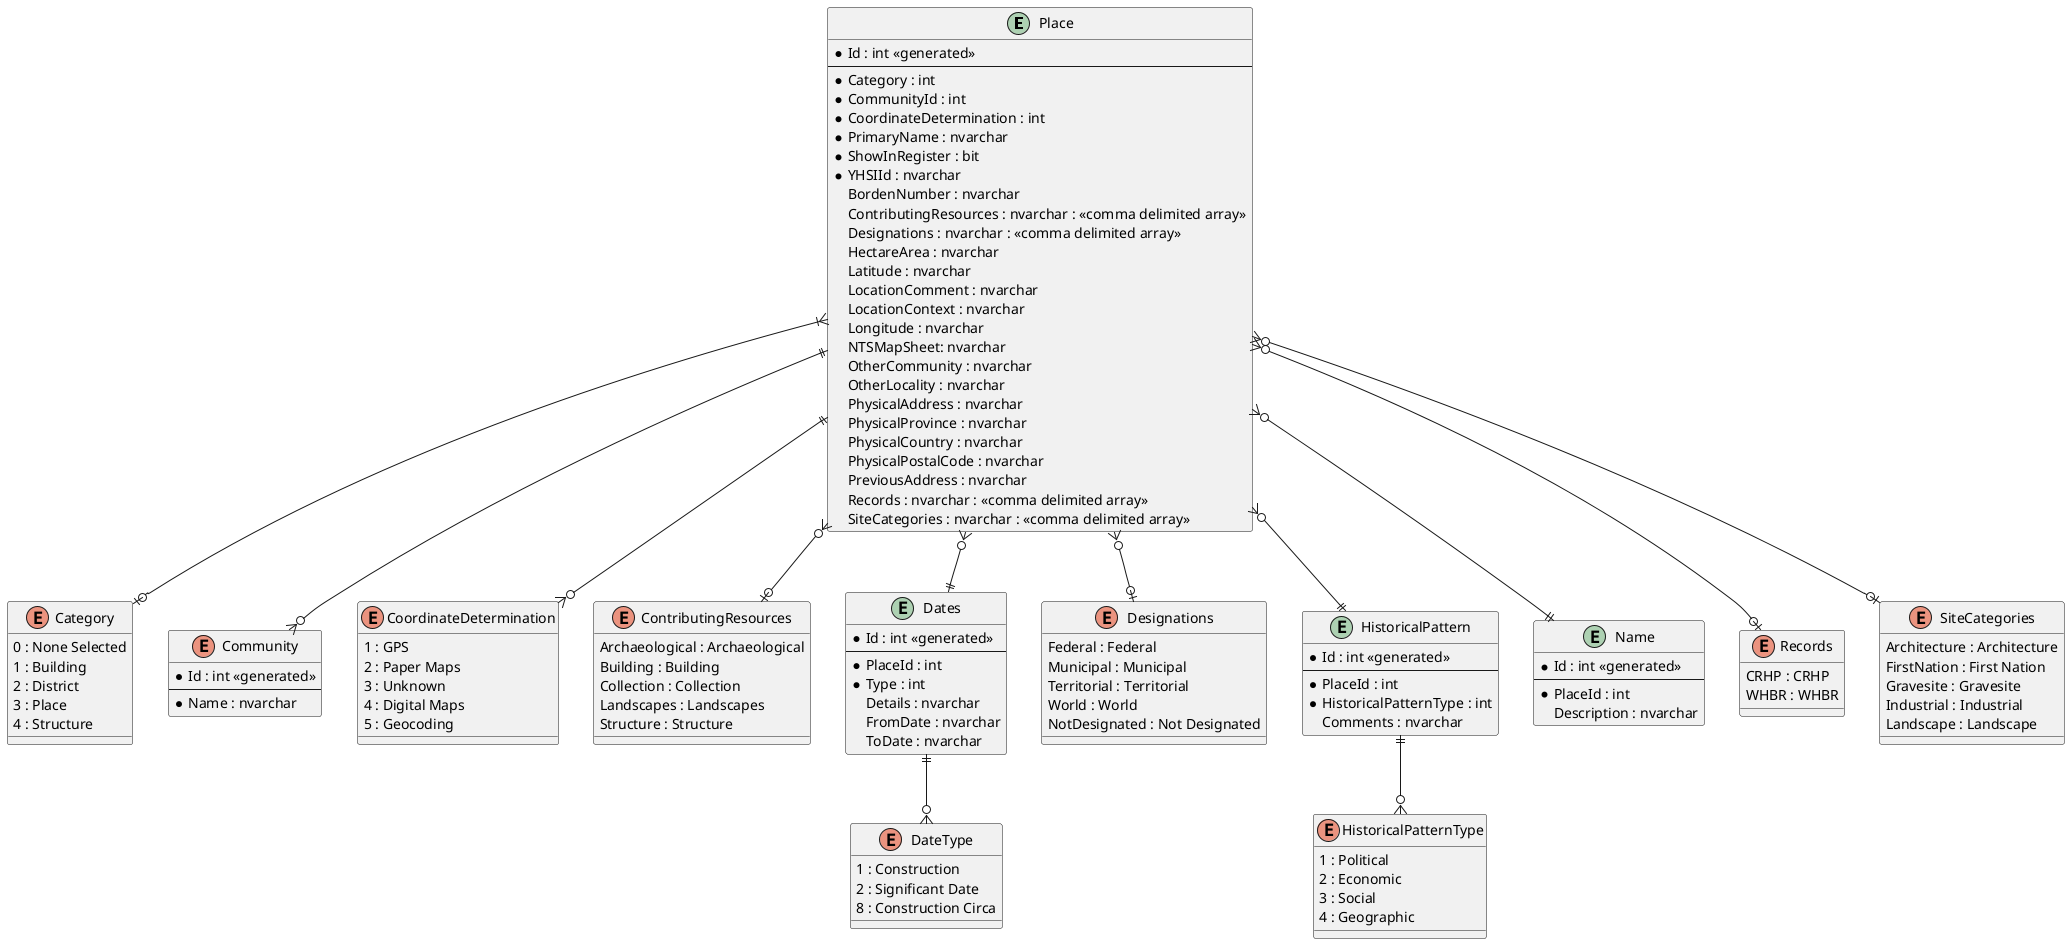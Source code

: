 @startuml

entity "Place" as place {
  * Id : int <<generated>>
  --
  * Category : int
  * CommunityId : int
  * CoordinateDetermination : int
  * PrimaryName : nvarchar
  * ShowInRegister : bit
  * YHSIId : nvarchar
  BordenNumber : nvarchar
  ContributingResources : nvarchar : <<comma delimited array>>
  Designations : nvarchar : <<comma delimited array>>
  HectareArea : nvarchar
  Latitude : nvarchar
  LocationComment : nvarchar
  LocationContext : nvarchar
  Longitude : nvarchar
  NTSMapSheet: nvarchar
  OtherCommunity : nvarchar
  OtherLocality : nvarchar
  PhysicalAddress : nvarchar
  PhysicalProvince : nvarchar
  PhysicalCountry : nvarchar
  PhysicalPostalCode : nvarchar
  PreviousAddress : nvarchar
  Records : nvarchar : <<comma delimited array>>
  SiteCategories : nvarchar : <<comma delimited array>>
}

enum "Category" as category {
  0 : None Selected
  1 : Building
  2 : District
  3 : Place
  4 : Structure
}

enum "Community" as community {
  * Id : int <<generated>>
  --
  * Name : nvarchar
}

enum "CoordinateDetermination" as coordinate_determination {
  1 : GPS
  2 : Paper Maps
  3 : Unknown
  4 : Digital Maps
  5 : Geocoding
}

enum "ContributingResources" as contributing_resources {
  Archaeological : Archaeological
  Building : Building
  Collection : Collection
  Landscapes : Landscapes
  Structure : Structure
}

entity "Dates" as dates {
  * Id : int <<generated>>
  --
  * PlaceId : int
  * Type : int
  Details : nvarchar
  FromDate : nvarchar
  ToDate : nvarchar
}

enum "DateType" as date_type {
  1 : Construction
  2 : Significant Date
  8 : Construction Circa
}

enum "Designations" as designations {
  Federal : Federal
  Municipal : Municipal
  Territorial : Territorial
  World : World
  NotDesignated : Not Designated
}

entity "HistoricalPattern" as historical_pattern {
  * Id : int <<generated>>
  --
  * PlaceId : int
  * HistoricalPatternType : int
  Comments : nvarchar
}

enum "HistoricalPatternType" as historical_pattern_type {
  1 : Political
  2 : Economic
  3 : Social
  4 : Geographic
}

entity "Name" as name {
  * Id : int <<generated>>
  --
  * PlaceId : int
  Description : nvarchar
}

enum "Records" as records {
  CRHP : CRHP
  WHBR : WHBR
}

enum "SiteCategories" as site_categories {
  Architecture : Architecture
  FirstNation : First Nation
  Gravesite : Gravesite
  Industrial : Industrial
  Landscape : Landscape
}

place }|--o| category
place ||--o{ community
place }o--o| contributing_resources
place ||--o{ coordinate_determination
place }o--|| dates
place }o--o| designations
place }o--|| historical_pattern
place }o--|| name
place }o--o| records
place }o--o| site_categories
historical_pattern ||--o{ historical_pattern_type
dates ||--o{ date_type

@enduml
